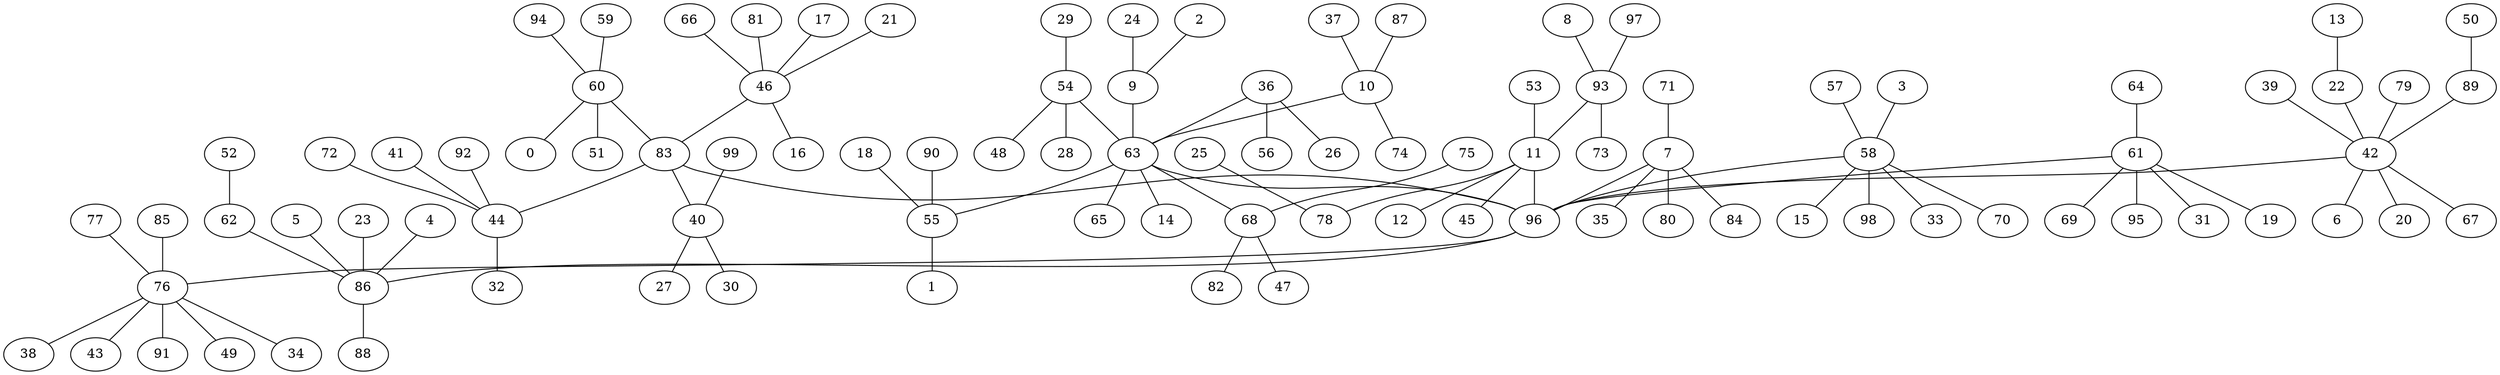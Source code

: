 graph Gnm_Erdo_Renyi_n100_m400_BFS {
96;
83;
63;
11;
7;
58;
61;
42;
76;
86;
88;
4;
62;
5;
23;
49;
77;
85;
34;
38;
43;
91;
39;
22;
6;
20;
79;
89;
67;
69;
95;
31;
64;
19;
15;
98;
33;
57;
70;
3;
71;
35;
80;
84;
12;
45;
78;
53;
93;
68;
9;
65;
14;
54;
36;
10;
55;
60;
46;
40;
44;
92;
32;
72;
41;
27;
99;
30;
81;
16;
17;
21;
66;
0;
59;
94;
51;
1;
90;
18;
87;
37;
74;
56;
26;
29;
48;
28;
2;
24;
82;
75;
47;
97;
8;
73;
25;
50;
13;
52;
83 -- 96;
63 -- 96;
11 -- 96;
7 -- 96;
58 -- 96;
61 -- 96;
42 -- 96;
96 -- 76;
96 -- 86;
86 -- 88;
4 -- 86;
62 -- 86;
5 -- 86;
23 -- 86;
76 -- 49;
77 -- 76;
85 -- 76;
76 -- 34;
76 -- 38;
76 -- 43;
76 -- 91;
39 -- 42;
22 -- 42;
42 -- 6;
42 -- 20;
79 -- 42;
89 -- 42;
42 -- 67;
61 -- 69;
61 -- 95;
61 -- 31;
64 -- 61;
61 -- 19;
58 -- 15;
58 -- 98;
58 -- 33;
57 -- 58;
58 -- 70;
3 -- 58;
71 -- 7;
7 -- 35;
7 -- 80;
7 -- 84;
11 -- 12;
11 -- 45;
11 -- 78;
53 -- 11;
93 -- 11;
63 -- 68;
9 -- 63;
63 -- 65;
63 -- 14;
54 -- 63;
36 -- 63;
10 -- 63;
63 -- 55;
60 -- 83;
46 -- 83;
83 -- 40;
83 -- 44;
92 -- 44;
44 -- 32;
72 -- 44;
41 -- 44;
40 -- 27;
99 -- 40;
40 -- 30;
81 -- 46;
46 -- 16;
17 -- 46;
21 -- 46;
66 -- 46;
60 -- 0;
59 -- 60;
94 -- 60;
60 -- 51;
55 -- 1;
90 -- 55;
18 -- 55;
87 -- 10;
37 -- 10;
10 -- 74;
36 -- 56;
36 -- 26;
29 -- 54;
54 -- 48;
54 -- 28;
2 -- 9;
24 -- 9;
68 -- 82;
75 -- 68;
68 -- 47;
97 -- 93;
8 -- 93;
93 -- 73;
25 -- 78;
50 -- 89;
13 -- 22;
52 -- 62;
}